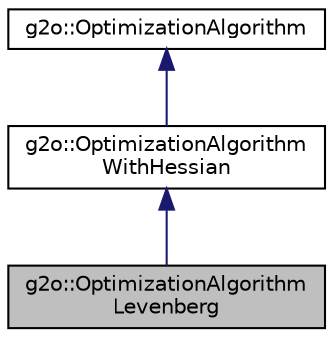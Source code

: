 digraph "g2o::OptimizationAlgorithmLevenberg"
{
  edge [fontname="Helvetica",fontsize="10",labelfontname="Helvetica",labelfontsize="10"];
  node [fontname="Helvetica",fontsize="10",shape=record];
  Node0 [label="g2o::OptimizationAlgorithm\lLevenberg",height=0.2,width=0.4,color="black", fillcolor="grey75", style="filled", fontcolor="black"];
  Node1 -> Node0 [dir="back",color="midnightblue",fontsize="10",style="solid"];
  Node1 [label="g2o::OptimizationAlgorithm\lWithHessian",height=0.2,width=0.4,color="black", fillcolor="white", style="filled",URL="$classg2o_1_1_optimization_algorithm_with_hessian.html",tooltip="Base for solvers operating on the approximated Hessian, e.g., Gauss-Newton, Levenberg. "];
  Node2 -> Node1 [dir="back",color="midnightblue",fontsize="10",style="solid"];
  Node2 [label="g2o::OptimizationAlgorithm",height=0.2,width=0.4,color="black", fillcolor="white", style="filled",URL="$classg2o_1_1_optimization_algorithm.html",tooltip="Generic interface for a non-linear solver operating on a graph. "];
}
